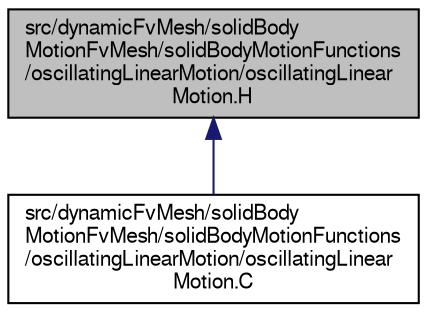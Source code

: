 digraph "src/dynamicFvMesh/solidBodyMotionFvMesh/solidBodyMotionFunctions/oscillatingLinearMotion/oscillatingLinearMotion.H"
{
  bgcolor="transparent";
  edge [fontname="FreeSans",fontsize="10",labelfontname="FreeSans",labelfontsize="10"];
  node [fontname="FreeSans",fontsize="10",shape=record];
  Node1 [label="src/dynamicFvMesh/solidBody\lMotionFvMesh/solidBodyMotionFunctions\l/oscillatingLinearMotion/oscillatingLinear\lMotion.H",height=0.2,width=0.4,color="black", fillcolor="grey75", style="filled" fontcolor="black"];
  Node1 -> Node2 [dir="back",color="midnightblue",fontsize="10",style="solid",fontname="FreeSans"];
  Node2 [label="src/dynamicFvMesh/solidBody\lMotionFvMesh/solidBodyMotionFunctions\l/oscillatingLinearMotion/oscillatingLinear\lMotion.C",height=0.2,width=0.4,color="black",URL="$a04334.html"];
}

